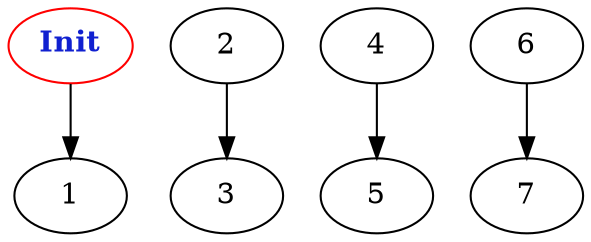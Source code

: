 digraph "Net Graph with 2 nodes" {
edge ["class"="link-class"]
"0" ["color"="red","label"=<<b>Init</b>>,"fontcolor"="#1020d0"]
"0" -> "1" ["weight"="1.0"]
"2" -> "3" ["weight"="1.0"]
"4" -> "5" ["weight"="1.0"]
"6" -> "7" ["weight"="1.0"]
}
